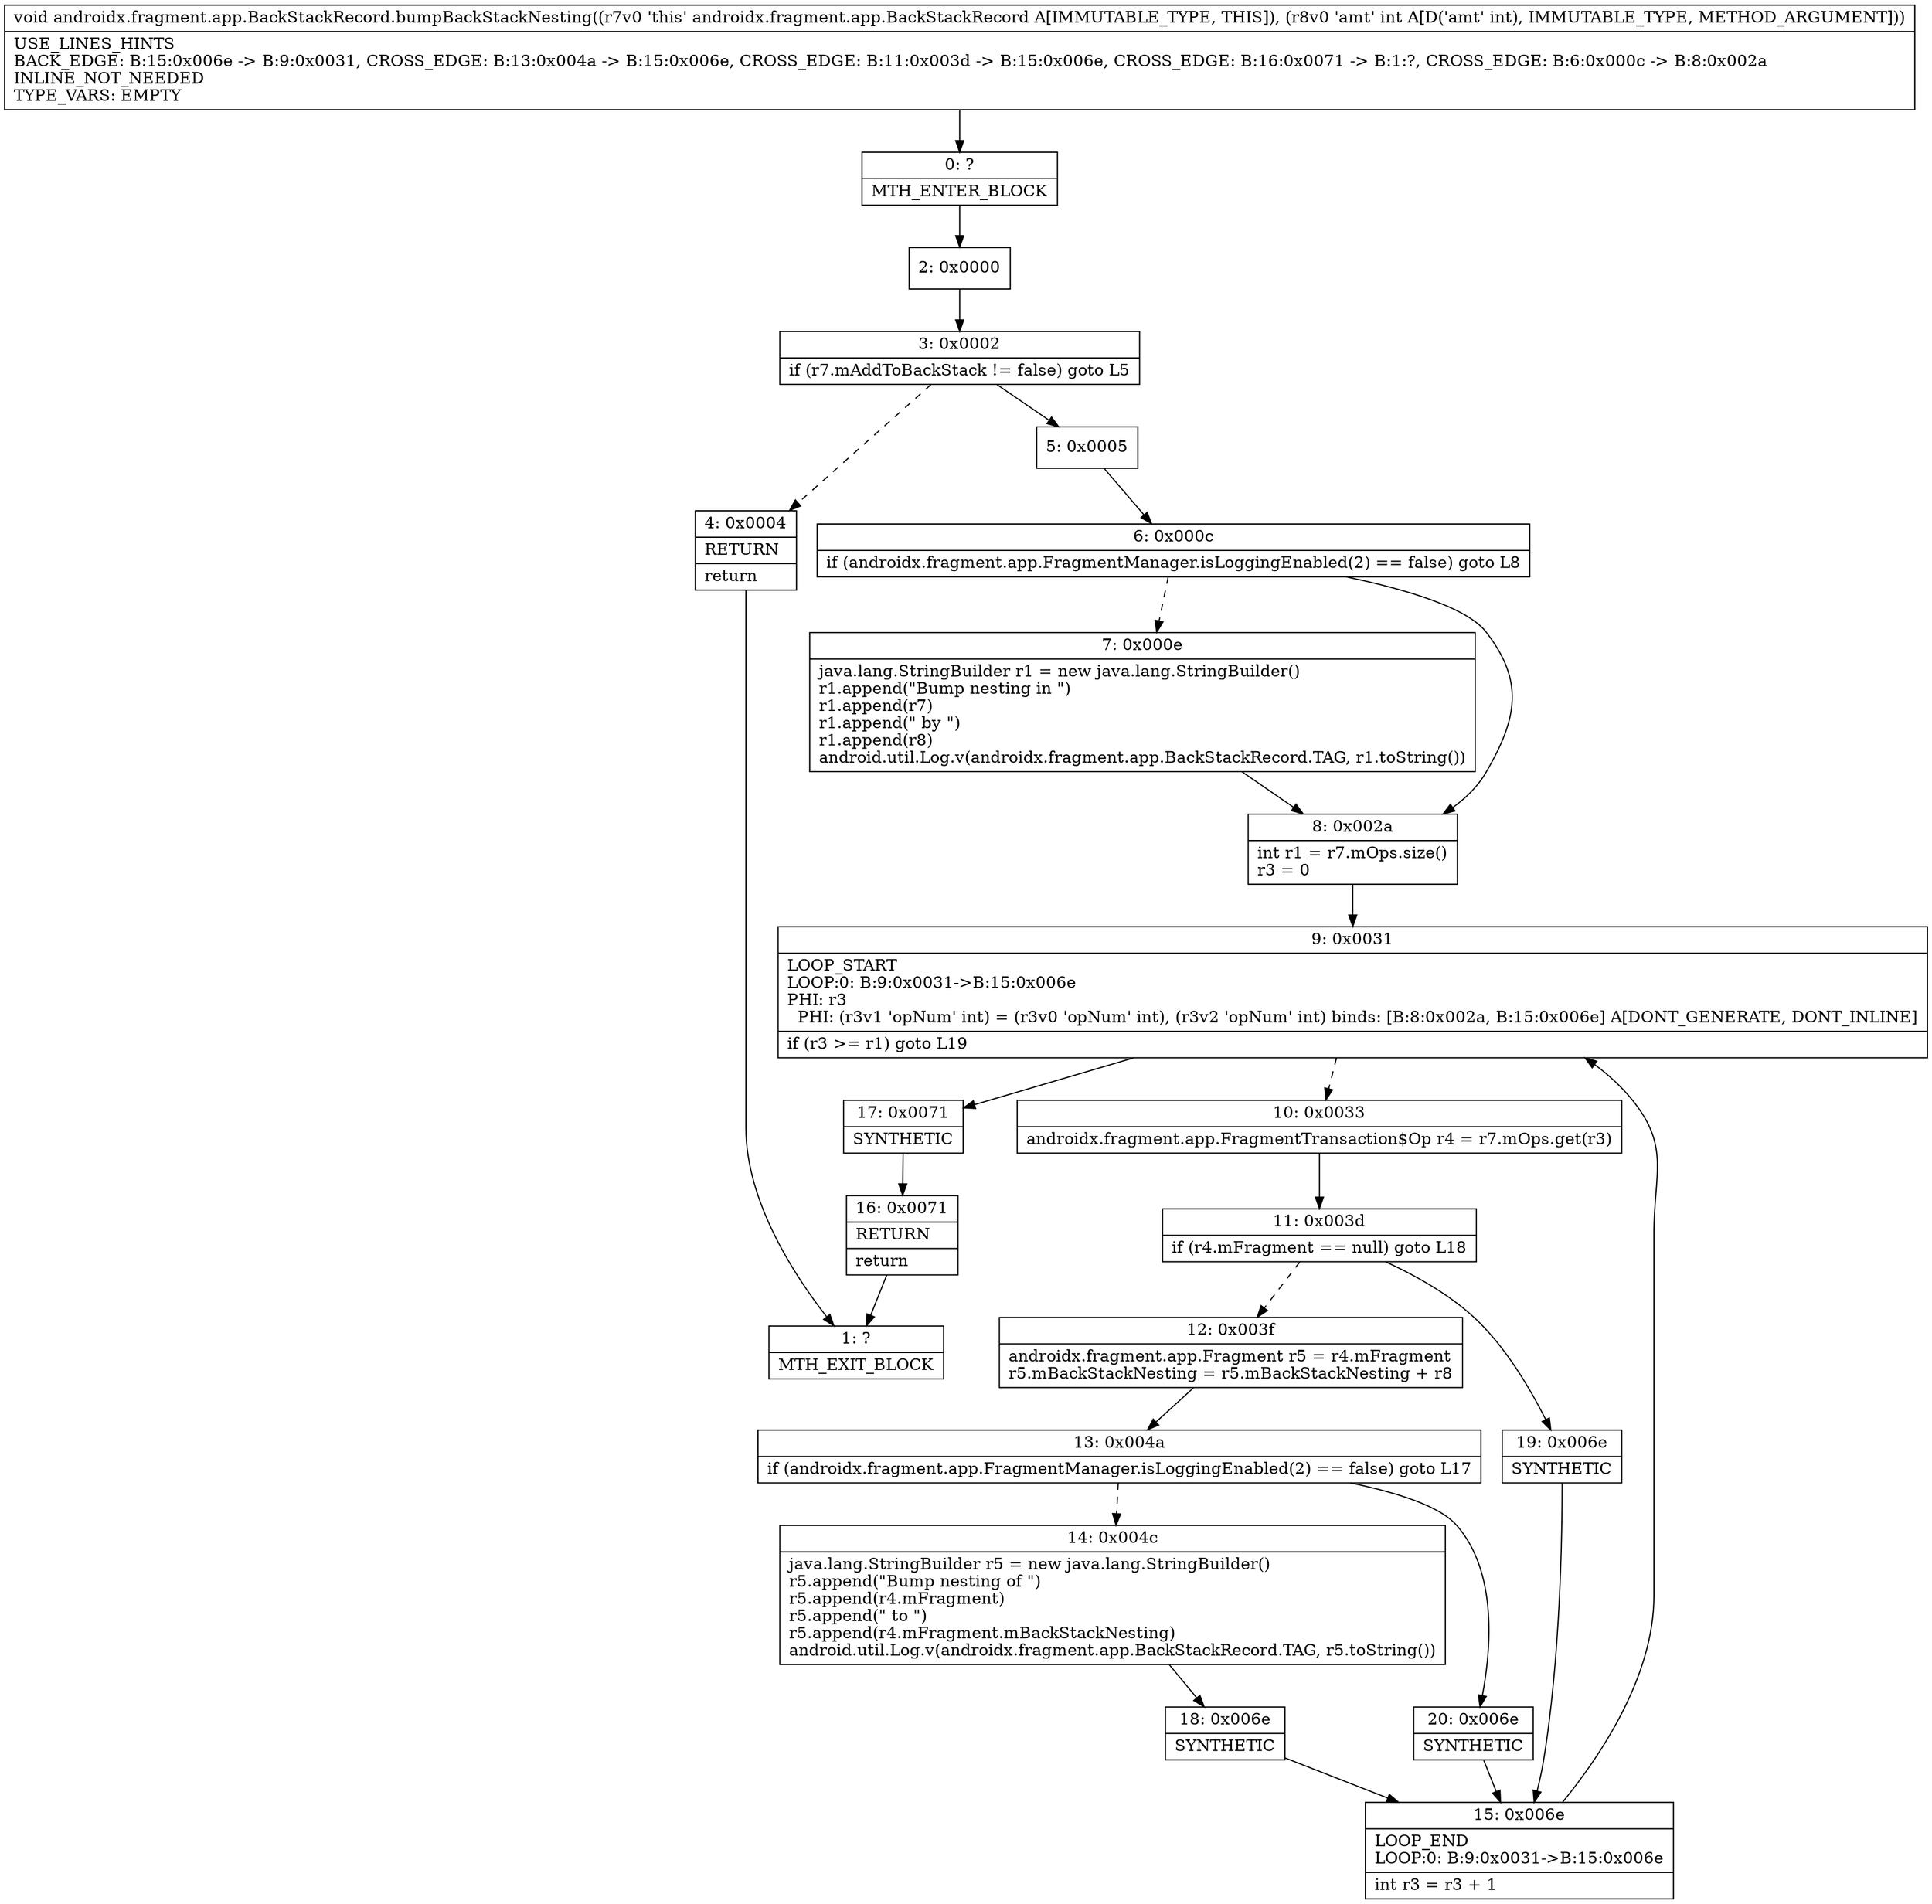 digraph "CFG forandroidx.fragment.app.BackStackRecord.bumpBackStackNesting(I)V" {
Node_0 [shape=record,label="{0\:\ ?|MTH_ENTER_BLOCK\l}"];
Node_2 [shape=record,label="{2\:\ 0x0000}"];
Node_3 [shape=record,label="{3\:\ 0x0002|if (r7.mAddToBackStack != false) goto L5\l}"];
Node_4 [shape=record,label="{4\:\ 0x0004|RETURN\l|return\l}"];
Node_1 [shape=record,label="{1\:\ ?|MTH_EXIT_BLOCK\l}"];
Node_5 [shape=record,label="{5\:\ 0x0005}"];
Node_6 [shape=record,label="{6\:\ 0x000c|if (androidx.fragment.app.FragmentManager.isLoggingEnabled(2) == false) goto L8\l}"];
Node_7 [shape=record,label="{7\:\ 0x000e|java.lang.StringBuilder r1 = new java.lang.StringBuilder()\lr1.append(\"Bump nesting in \")\lr1.append(r7)\lr1.append(\" by \")\lr1.append(r8)\landroid.util.Log.v(androidx.fragment.app.BackStackRecord.TAG, r1.toString())\l}"];
Node_8 [shape=record,label="{8\:\ 0x002a|int r1 = r7.mOps.size()\lr3 = 0\l}"];
Node_9 [shape=record,label="{9\:\ 0x0031|LOOP_START\lLOOP:0: B:9:0x0031\-\>B:15:0x006e\lPHI: r3 \l  PHI: (r3v1 'opNum' int) = (r3v0 'opNum' int), (r3v2 'opNum' int) binds: [B:8:0x002a, B:15:0x006e] A[DONT_GENERATE, DONT_INLINE]\l|if (r3 \>= r1) goto L19\l}"];
Node_10 [shape=record,label="{10\:\ 0x0033|androidx.fragment.app.FragmentTransaction$Op r4 = r7.mOps.get(r3)\l}"];
Node_11 [shape=record,label="{11\:\ 0x003d|if (r4.mFragment == null) goto L18\l}"];
Node_12 [shape=record,label="{12\:\ 0x003f|androidx.fragment.app.Fragment r5 = r4.mFragment\lr5.mBackStackNesting = r5.mBackStackNesting + r8\l}"];
Node_13 [shape=record,label="{13\:\ 0x004a|if (androidx.fragment.app.FragmentManager.isLoggingEnabled(2) == false) goto L17\l}"];
Node_14 [shape=record,label="{14\:\ 0x004c|java.lang.StringBuilder r5 = new java.lang.StringBuilder()\lr5.append(\"Bump nesting of \")\lr5.append(r4.mFragment)\lr5.append(\" to \")\lr5.append(r4.mFragment.mBackStackNesting)\landroid.util.Log.v(androidx.fragment.app.BackStackRecord.TAG, r5.toString())\l}"];
Node_18 [shape=record,label="{18\:\ 0x006e|SYNTHETIC\l}"];
Node_15 [shape=record,label="{15\:\ 0x006e|LOOP_END\lLOOP:0: B:9:0x0031\-\>B:15:0x006e\l|int r3 = r3 + 1\l}"];
Node_20 [shape=record,label="{20\:\ 0x006e|SYNTHETIC\l}"];
Node_19 [shape=record,label="{19\:\ 0x006e|SYNTHETIC\l}"];
Node_17 [shape=record,label="{17\:\ 0x0071|SYNTHETIC\l}"];
Node_16 [shape=record,label="{16\:\ 0x0071|RETURN\l|return\l}"];
MethodNode[shape=record,label="{void androidx.fragment.app.BackStackRecord.bumpBackStackNesting((r7v0 'this' androidx.fragment.app.BackStackRecord A[IMMUTABLE_TYPE, THIS]), (r8v0 'amt' int A[D('amt' int), IMMUTABLE_TYPE, METHOD_ARGUMENT]))  | USE_LINES_HINTS\lBACK_EDGE: B:15:0x006e \-\> B:9:0x0031, CROSS_EDGE: B:13:0x004a \-\> B:15:0x006e, CROSS_EDGE: B:11:0x003d \-\> B:15:0x006e, CROSS_EDGE: B:16:0x0071 \-\> B:1:?, CROSS_EDGE: B:6:0x000c \-\> B:8:0x002a\lINLINE_NOT_NEEDED\lTYPE_VARS: EMPTY\l}"];
MethodNode -> Node_0;Node_0 -> Node_2;
Node_2 -> Node_3;
Node_3 -> Node_4[style=dashed];
Node_3 -> Node_5;
Node_4 -> Node_1;
Node_5 -> Node_6;
Node_6 -> Node_7[style=dashed];
Node_6 -> Node_8;
Node_7 -> Node_8;
Node_8 -> Node_9;
Node_9 -> Node_10[style=dashed];
Node_9 -> Node_17;
Node_10 -> Node_11;
Node_11 -> Node_12[style=dashed];
Node_11 -> Node_19;
Node_12 -> Node_13;
Node_13 -> Node_14[style=dashed];
Node_13 -> Node_20;
Node_14 -> Node_18;
Node_18 -> Node_15;
Node_15 -> Node_9;
Node_20 -> Node_15;
Node_19 -> Node_15;
Node_17 -> Node_16;
Node_16 -> Node_1;
}

